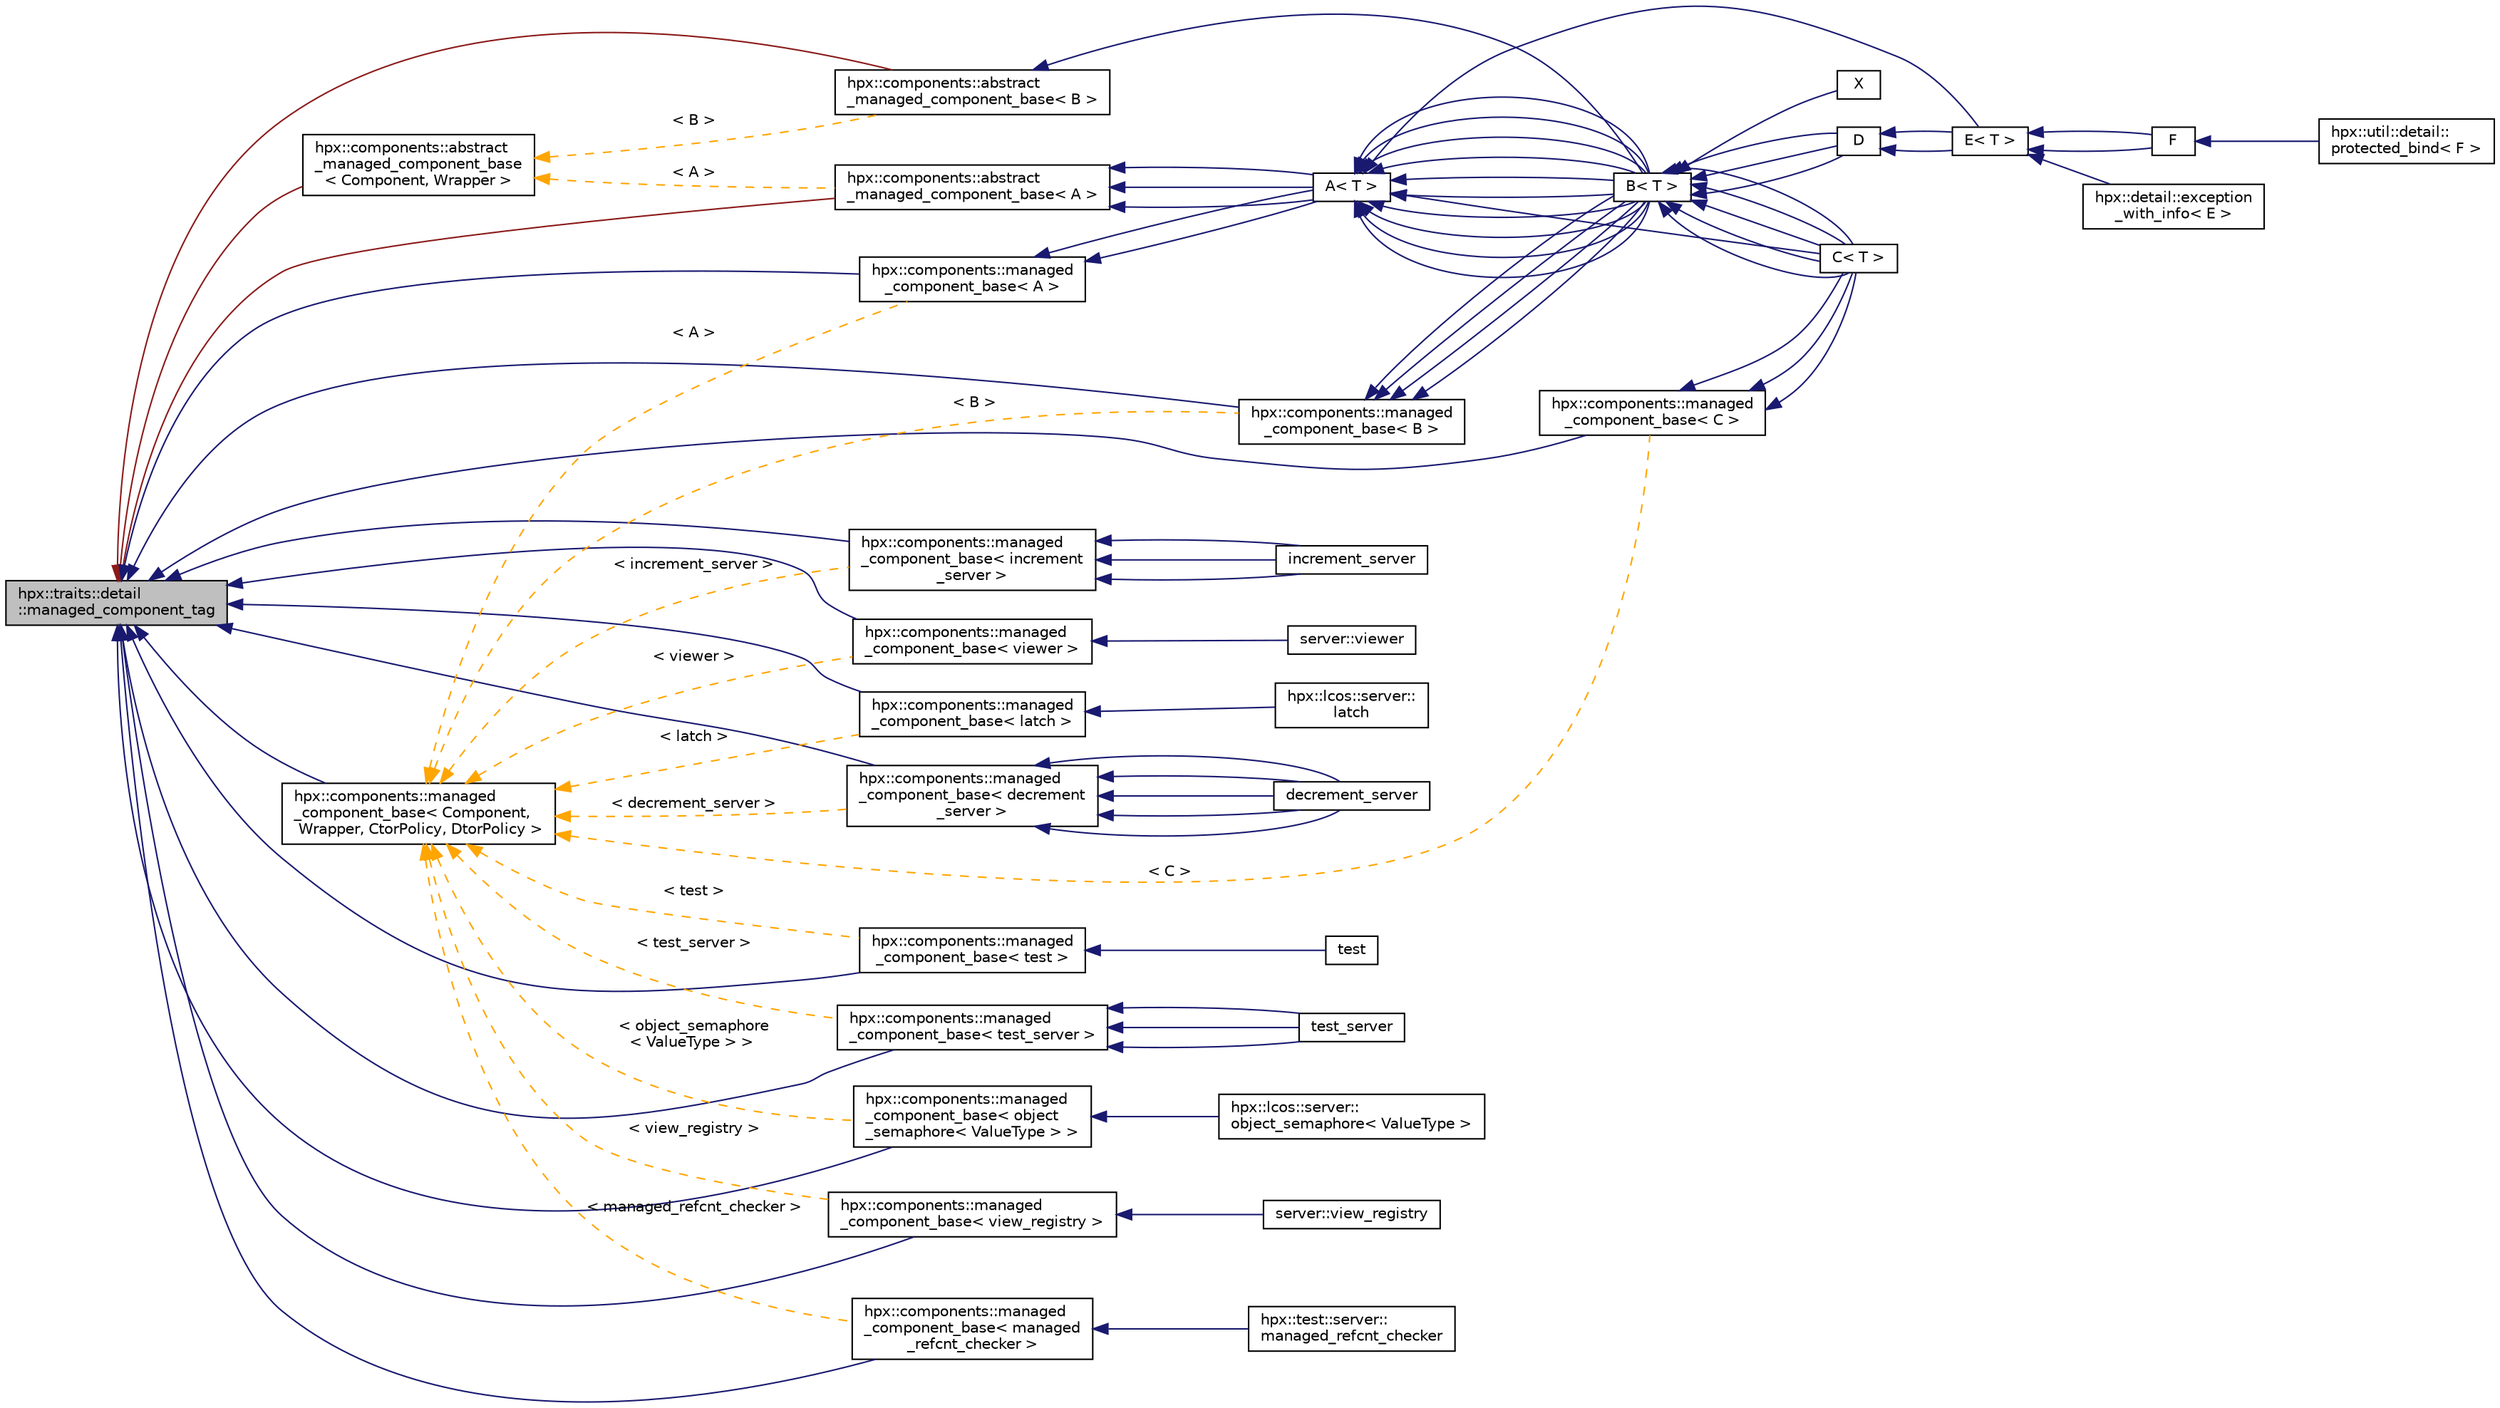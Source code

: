 digraph "hpx::traits::detail::managed_component_tag"
{
  edge [fontname="Helvetica",fontsize="10",labelfontname="Helvetica",labelfontsize="10"];
  node [fontname="Helvetica",fontsize="10",shape=record];
  rankdir="LR";
  Node0 [label="hpx::traits::detail\l::managed_component_tag",height=0.2,width=0.4,color="black", fillcolor="grey75", style="filled", fontcolor="black"];
  Node0 -> Node1 [dir="back",color="firebrick4",fontsize="10",style="solid",fontname="Helvetica"];
  Node1 [label="hpx::components::abstract\l_managed_component_base\< A \>",height=0.2,width=0.4,color="black", fillcolor="white", style="filled",URL="$df/d83/classhpx_1_1components_1_1abstract__managed__component__base.html"];
  Node1 -> Node2 [dir="back",color="midnightblue",fontsize="10",style="solid",fontname="Helvetica"];
  Node2 [label="A\< T \>",height=0.2,width=0.4,color="black", fillcolor="white", style="filled",URL="$d7/da0/struct_a.html"];
  Node2 -> Node3 [dir="back",color="midnightblue",fontsize="10",style="solid",fontname="Helvetica"];
  Node3 [label="B\< T \>",height=0.2,width=0.4,color="black", fillcolor="white", style="filled",URL="$de/d7e/struct_b.html"];
  Node3 -> Node4 [dir="back",color="midnightblue",fontsize="10",style="solid",fontname="Helvetica"];
  Node4 [label="C\< T \>",height=0.2,width=0.4,color="black", fillcolor="white", style="filled",URL="$df/d3b/struct_c.html"];
  Node3 -> Node4 [dir="back",color="midnightblue",fontsize="10",style="solid",fontname="Helvetica"];
  Node3 -> Node4 [dir="back",color="midnightblue",fontsize="10",style="solid",fontname="Helvetica"];
  Node3 -> Node4 [dir="back",color="midnightblue",fontsize="10",style="solid",fontname="Helvetica"];
  Node3 -> Node4 [dir="back",color="midnightblue",fontsize="10",style="solid",fontname="Helvetica"];
  Node3 -> Node5 [dir="back",color="midnightblue",fontsize="10",style="solid",fontname="Helvetica"];
  Node5 [label="D",height=0.2,width=0.4,color="black", fillcolor="white", style="filled",URL="$de/d8b/struct_d.html"];
  Node5 -> Node6 [dir="back",color="midnightblue",fontsize="10",style="solid",fontname="Helvetica"];
  Node6 [label="E\< T \>",height=0.2,width=0.4,color="black", fillcolor="white", style="filled",URL="$dd/dd3/struct_e.html"];
  Node6 -> Node7 [dir="back",color="midnightblue",fontsize="10",style="solid",fontname="Helvetica"];
  Node7 [label="F",height=0.2,width=0.4,color="black", fillcolor="white", style="filled",URL="$d8/dd8/class_f.html"];
  Node7 -> Node8 [dir="back",color="midnightblue",fontsize="10",style="solid",fontname="Helvetica"];
  Node8 [label="hpx::util::detail::\lprotected_bind\< F \>",height=0.2,width=0.4,color="black", fillcolor="white", style="filled",URL="$d1/d3e/classhpx_1_1util_1_1detail_1_1protected__bind.html"];
  Node6 -> Node7 [dir="back",color="midnightblue",fontsize="10",style="solid",fontname="Helvetica"];
  Node6 -> Node9 [dir="back",color="midnightblue",fontsize="10",style="solid",fontname="Helvetica"];
  Node9 [label="hpx::detail::exception\l_with_info\< E \>",height=0.2,width=0.4,color="black", fillcolor="white", style="filled",URL="$d9/da3/structhpx_1_1detail_1_1exception__with__info.html"];
  Node5 -> Node6 [dir="back",color="midnightblue",fontsize="10",style="solid",fontname="Helvetica"];
  Node3 -> Node5 [dir="back",color="midnightblue",fontsize="10",style="solid",fontname="Helvetica"];
  Node3 -> Node5 [dir="back",color="midnightblue",fontsize="10",style="solid",fontname="Helvetica"];
  Node3 -> Node10 [dir="back",color="midnightblue",fontsize="10",style="solid",fontname="Helvetica"];
  Node10 [label="X",height=0.2,width=0.4,color="black", fillcolor="white", style="filled",URL="$d9/d80/struct_x.html"];
  Node2 -> Node3 [dir="back",color="midnightblue",fontsize="10",style="solid",fontname="Helvetica"];
  Node2 -> Node3 [dir="back",color="midnightblue",fontsize="10",style="solid",fontname="Helvetica"];
  Node2 -> Node3 [dir="back",color="midnightblue",fontsize="10",style="solid",fontname="Helvetica"];
  Node2 -> Node3 [dir="back",color="midnightblue",fontsize="10",style="solid",fontname="Helvetica"];
  Node2 -> Node3 [dir="back",color="midnightblue",fontsize="10",style="solid",fontname="Helvetica"];
  Node2 -> Node3 [dir="back",color="midnightblue",fontsize="10",style="solid",fontname="Helvetica"];
  Node2 -> Node3 [dir="back",color="midnightblue",fontsize="10",style="solid",fontname="Helvetica"];
  Node2 -> Node3 [dir="back",color="midnightblue",fontsize="10",style="solid",fontname="Helvetica"];
  Node2 -> Node3 [dir="back",color="midnightblue",fontsize="10",style="solid",fontname="Helvetica"];
  Node2 -> Node4 [dir="back",color="midnightblue",fontsize="10",style="solid",fontname="Helvetica"];
  Node2 -> Node6 [dir="back",color="midnightblue",fontsize="10",style="solid",fontname="Helvetica"];
  Node1 -> Node2 [dir="back",color="midnightblue",fontsize="10",style="solid",fontname="Helvetica"];
  Node1 -> Node2 [dir="back",color="midnightblue",fontsize="10",style="solid",fontname="Helvetica"];
  Node0 -> Node11 [dir="back",color="firebrick4",fontsize="10",style="solid",fontname="Helvetica"];
  Node11 [label="hpx::components::abstract\l_managed_component_base\< B \>",height=0.2,width=0.4,color="black", fillcolor="white", style="filled",URL="$df/d83/classhpx_1_1components_1_1abstract__managed__component__base.html"];
  Node11 -> Node3 [dir="back",color="midnightblue",fontsize="10",style="solid",fontname="Helvetica"];
  Node0 -> Node12 [dir="back",color="firebrick4",fontsize="10",style="solid",fontname="Helvetica"];
  Node12 [label="hpx::components::abstract\l_managed_component_base\l\< Component, Wrapper \>",height=0.2,width=0.4,color="black", fillcolor="white", style="filled",URL="$df/d83/classhpx_1_1components_1_1abstract__managed__component__base.html"];
  Node12 -> Node1 [dir="back",color="orange",fontsize="10",style="dashed",label=" \< A \>" ,fontname="Helvetica"];
  Node12 -> Node11 [dir="back",color="orange",fontsize="10",style="dashed",label=" \< B \>" ,fontname="Helvetica"];
  Node0 -> Node13 [dir="back",color="midnightblue",fontsize="10",style="solid",fontname="Helvetica"];
  Node13 [label="hpx::components::managed\l_component_base\< Component,\l Wrapper, CtorPolicy, DtorPolicy \>",height=0.2,width=0.4,color="black", fillcolor="white", style="filled",URL="$d1/d7b/classhpx_1_1components_1_1managed__component__base.html"];
  Node13 -> Node14 [dir="back",color="orange",fontsize="10",style="dashed",label=" \< viewer \>" ,fontname="Helvetica"];
  Node14 [label="hpx::components::managed\l_component_base\< viewer \>",height=0.2,width=0.4,color="black", fillcolor="white", style="filled",URL="$d1/d7b/classhpx_1_1components_1_1managed__component__base.html"];
  Node14 -> Node15 [dir="back",color="midnightblue",fontsize="10",style="solid",fontname="Helvetica"];
  Node15 [label="server::viewer",height=0.2,width=0.4,color="black", fillcolor="white", style="filled",URL="$de/db2/structserver_1_1viewer.html"];
  Node13 -> Node16 [dir="back",color="orange",fontsize="10",style="dashed",label=" \< increment_server \>" ,fontname="Helvetica"];
  Node16 [label="hpx::components::managed\l_component_base\< increment\l_server \>",height=0.2,width=0.4,color="black", fillcolor="white", style="filled",URL="$d1/d7b/classhpx_1_1components_1_1managed__component__base.html"];
  Node16 -> Node17 [dir="back",color="midnightblue",fontsize="10",style="solid",fontname="Helvetica"];
  Node17 [label="increment_server",height=0.2,width=0.4,color="black", fillcolor="white", style="filled",URL="$da/dc6/structincrement__server.html"];
  Node16 -> Node17 [dir="back",color="midnightblue",fontsize="10",style="solid",fontname="Helvetica"];
  Node16 -> Node17 [dir="back",color="midnightblue",fontsize="10",style="solid",fontname="Helvetica"];
  Node13 -> Node18 [dir="back",color="orange",fontsize="10",style="dashed",label=" \< decrement_server \>" ,fontname="Helvetica"];
  Node18 [label="hpx::components::managed\l_component_base\< decrement\l_server \>",height=0.2,width=0.4,color="black", fillcolor="white", style="filled",URL="$d1/d7b/classhpx_1_1components_1_1managed__component__base.html"];
  Node18 -> Node19 [dir="back",color="midnightblue",fontsize="10",style="solid",fontname="Helvetica"];
  Node19 [label="decrement_server",height=0.2,width=0.4,color="black", fillcolor="white", style="filled",URL="$d5/dc9/structdecrement__server.html"];
  Node18 -> Node19 [dir="back",color="midnightblue",fontsize="10",style="solid",fontname="Helvetica"];
  Node18 -> Node19 [dir="back",color="midnightblue",fontsize="10",style="solid",fontname="Helvetica"];
  Node18 -> Node19 [dir="back",color="midnightblue",fontsize="10",style="solid",fontname="Helvetica"];
  Node18 -> Node19 [dir="back",color="midnightblue",fontsize="10",style="solid",fontname="Helvetica"];
  Node13 -> Node20 [dir="back",color="orange",fontsize="10",style="dashed",label=" \< A \>" ,fontname="Helvetica"];
  Node20 [label="hpx::components::managed\l_component_base\< A \>",height=0.2,width=0.4,color="black", fillcolor="white", style="filled",URL="$d1/d7b/classhpx_1_1components_1_1managed__component__base.html"];
  Node20 -> Node2 [dir="back",color="midnightblue",fontsize="10",style="solid",fontname="Helvetica"];
  Node20 -> Node2 [dir="back",color="midnightblue",fontsize="10",style="solid",fontname="Helvetica"];
  Node13 -> Node21 [dir="back",color="orange",fontsize="10",style="dashed",label=" \< test \>" ,fontname="Helvetica"];
  Node21 [label="hpx::components::managed\l_component_base\< test \>",height=0.2,width=0.4,color="black", fillcolor="white", style="filled",URL="$d1/d7b/classhpx_1_1components_1_1managed__component__base.html"];
  Node21 -> Node22 [dir="back",color="midnightblue",fontsize="10",style="solid",fontname="Helvetica"];
  Node22 [label="test",height=0.2,width=0.4,color="black", fillcolor="white", style="filled",URL="$d8/d89/structtest.html"];
  Node13 -> Node23 [dir="back",color="orange",fontsize="10",style="dashed",label=" \< B \>" ,fontname="Helvetica"];
  Node23 [label="hpx::components::managed\l_component_base\< B \>",height=0.2,width=0.4,color="black", fillcolor="white", style="filled",URL="$d1/d7b/classhpx_1_1components_1_1managed__component__base.html"];
  Node23 -> Node3 [dir="back",color="midnightblue",fontsize="10",style="solid",fontname="Helvetica"];
  Node23 -> Node3 [dir="back",color="midnightblue",fontsize="10",style="solid",fontname="Helvetica"];
  Node23 -> Node3 [dir="back",color="midnightblue",fontsize="10",style="solid",fontname="Helvetica"];
  Node23 -> Node3 [dir="back",color="midnightblue",fontsize="10",style="solid",fontname="Helvetica"];
  Node13 -> Node24 [dir="back",color="orange",fontsize="10",style="dashed",label=" \< managed_refcnt_checker \>" ,fontname="Helvetica"];
  Node24 [label="hpx::components::managed\l_component_base\< managed\l_refcnt_checker \>",height=0.2,width=0.4,color="black", fillcolor="white", style="filled",URL="$d1/d7b/classhpx_1_1components_1_1managed__component__base.html"];
  Node24 -> Node25 [dir="back",color="midnightblue",fontsize="10",style="solid",fontname="Helvetica"];
  Node25 [label="hpx::test::server::\lmanaged_refcnt_checker",height=0.2,width=0.4,color="black", fillcolor="white", style="filled",URL="$d4/d1d/structhpx_1_1test_1_1server_1_1managed__refcnt__checker.html"];
  Node13 -> Node26 [dir="back",color="orange",fontsize="10",style="dashed",label=" \< C \>" ,fontname="Helvetica"];
  Node26 [label="hpx::components::managed\l_component_base\< C \>",height=0.2,width=0.4,color="black", fillcolor="white", style="filled",URL="$d1/d7b/classhpx_1_1components_1_1managed__component__base.html"];
  Node26 -> Node4 [dir="back",color="midnightblue",fontsize="10",style="solid",fontname="Helvetica"];
  Node26 -> Node4 [dir="back",color="midnightblue",fontsize="10",style="solid",fontname="Helvetica"];
  Node26 -> Node4 [dir="back",color="midnightblue",fontsize="10",style="solid",fontname="Helvetica"];
  Node13 -> Node27 [dir="back",color="orange",fontsize="10",style="dashed",label=" \< latch \>" ,fontname="Helvetica"];
  Node27 [label="hpx::components::managed\l_component_base\< latch \>",height=0.2,width=0.4,color="black", fillcolor="white", style="filled",URL="$d1/d7b/classhpx_1_1components_1_1managed__component__base.html"];
  Node27 -> Node28 [dir="back",color="midnightblue",fontsize="10",style="solid",fontname="Helvetica"];
  Node28 [label="hpx::lcos::server::\llatch",height=0.2,width=0.4,color="black", fillcolor="white", style="filled",URL="$d7/d72/classhpx_1_1lcos_1_1server_1_1latch.html"];
  Node13 -> Node29 [dir="back",color="orange",fontsize="10",style="dashed",label=" \< view_registry \>" ,fontname="Helvetica"];
  Node29 [label="hpx::components::managed\l_component_base\< view_registry \>",height=0.2,width=0.4,color="black", fillcolor="white", style="filled",URL="$d1/d7b/classhpx_1_1components_1_1managed__component__base.html"];
  Node29 -> Node30 [dir="back",color="midnightblue",fontsize="10",style="solid",fontname="Helvetica"];
  Node30 [label="server::view_registry",height=0.2,width=0.4,color="black", fillcolor="white", style="filled",URL="$d6/d8d/structserver_1_1view__registry.html"];
  Node13 -> Node31 [dir="back",color="orange",fontsize="10",style="dashed",label=" \< test_server \>" ,fontname="Helvetica"];
  Node31 [label="hpx::components::managed\l_component_base\< test_server \>",height=0.2,width=0.4,color="black", fillcolor="white", style="filled",URL="$d1/d7b/classhpx_1_1components_1_1managed__component__base.html"];
  Node31 -> Node32 [dir="back",color="midnightblue",fontsize="10",style="solid",fontname="Helvetica"];
  Node32 [label="test_server",height=0.2,width=0.4,color="black", fillcolor="white", style="filled",URL="$d5/d5d/structtest__server.html"];
  Node31 -> Node32 [dir="back",color="midnightblue",fontsize="10",style="solid",fontname="Helvetica"];
  Node31 -> Node32 [dir="back",color="midnightblue",fontsize="10",style="solid",fontname="Helvetica"];
  Node13 -> Node33 [dir="back",color="orange",fontsize="10",style="dashed",label=" \< object_semaphore\l\< ValueType \> \>" ,fontname="Helvetica"];
  Node33 [label="hpx::components::managed\l_component_base\< object\l_semaphore\< ValueType \> \>",height=0.2,width=0.4,color="black", fillcolor="white", style="filled",URL="$d1/d7b/classhpx_1_1components_1_1managed__component__base.html"];
  Node33 -> Node34 [dir="back",color="midnightblue",fontsize="10",style="solid",fontname="Helvetica"];
  Node34 [label="hpx::lcos::server::\lobject_semaphore\< ValueType \>",height=0.2,width=0.4,color="black", fillcolor="white", style="filled",URL="$dd/de6/structhpx_1_1lcos_1_1server_1_1object__semaphore.html"];
  Node0 -> Node20 [dir="back",color="midnightblue",fontsize="10",style="solid",fontname="Helvetica"];
  Node0 -> Node23 [dir="back",color="midnightblue",fontsize="10",style="solid",fontname="Helvetica"];
  Node0 -> Node26 [dir="back",color="midnightblue",fontsize="10",style="solid",fontname="Helvetica"];
  Node0 -> Node18 [dir="back",color="midnightblue",fontsize="10",style="solid",fontname="Helvetica"];
  Node0 -> Node16 [dir="back",color="midnightblue",fontsize="10",style="solid",fontname="Helvetica"];
  Node0 -> Node27 [dir="back",color="midnightblue",fontsize="10",style="solid",fontname="Helvetica"];
  Node0 -> Node24 [dir="back",color="midnightblue",fontsize="10",style="solid",fontname="Helvetica"];
  Node0 -> Node33 [dir="back",color="midnightblue",fontsize="10",style="solid",fontname="Helvetica"];
  Node0 -> Node21 [dir="back",color="midnightblue",fontsize="10",style="solid",fontname="Helvetica"];
  Node0 -> Node31 [dir="back",color="midnightblue",fontsize="10",style="solid",fontname="Helvetica"];
  Node0 -> Node29 [dir="back",color="midnightblue",fontsize="10",style="solid",fontname="Helvetica"];
  Node0 -> Node14 [dir="back",color="midnightblue",fontsize="10",style="solid",fontname="Helvetica"];
}

